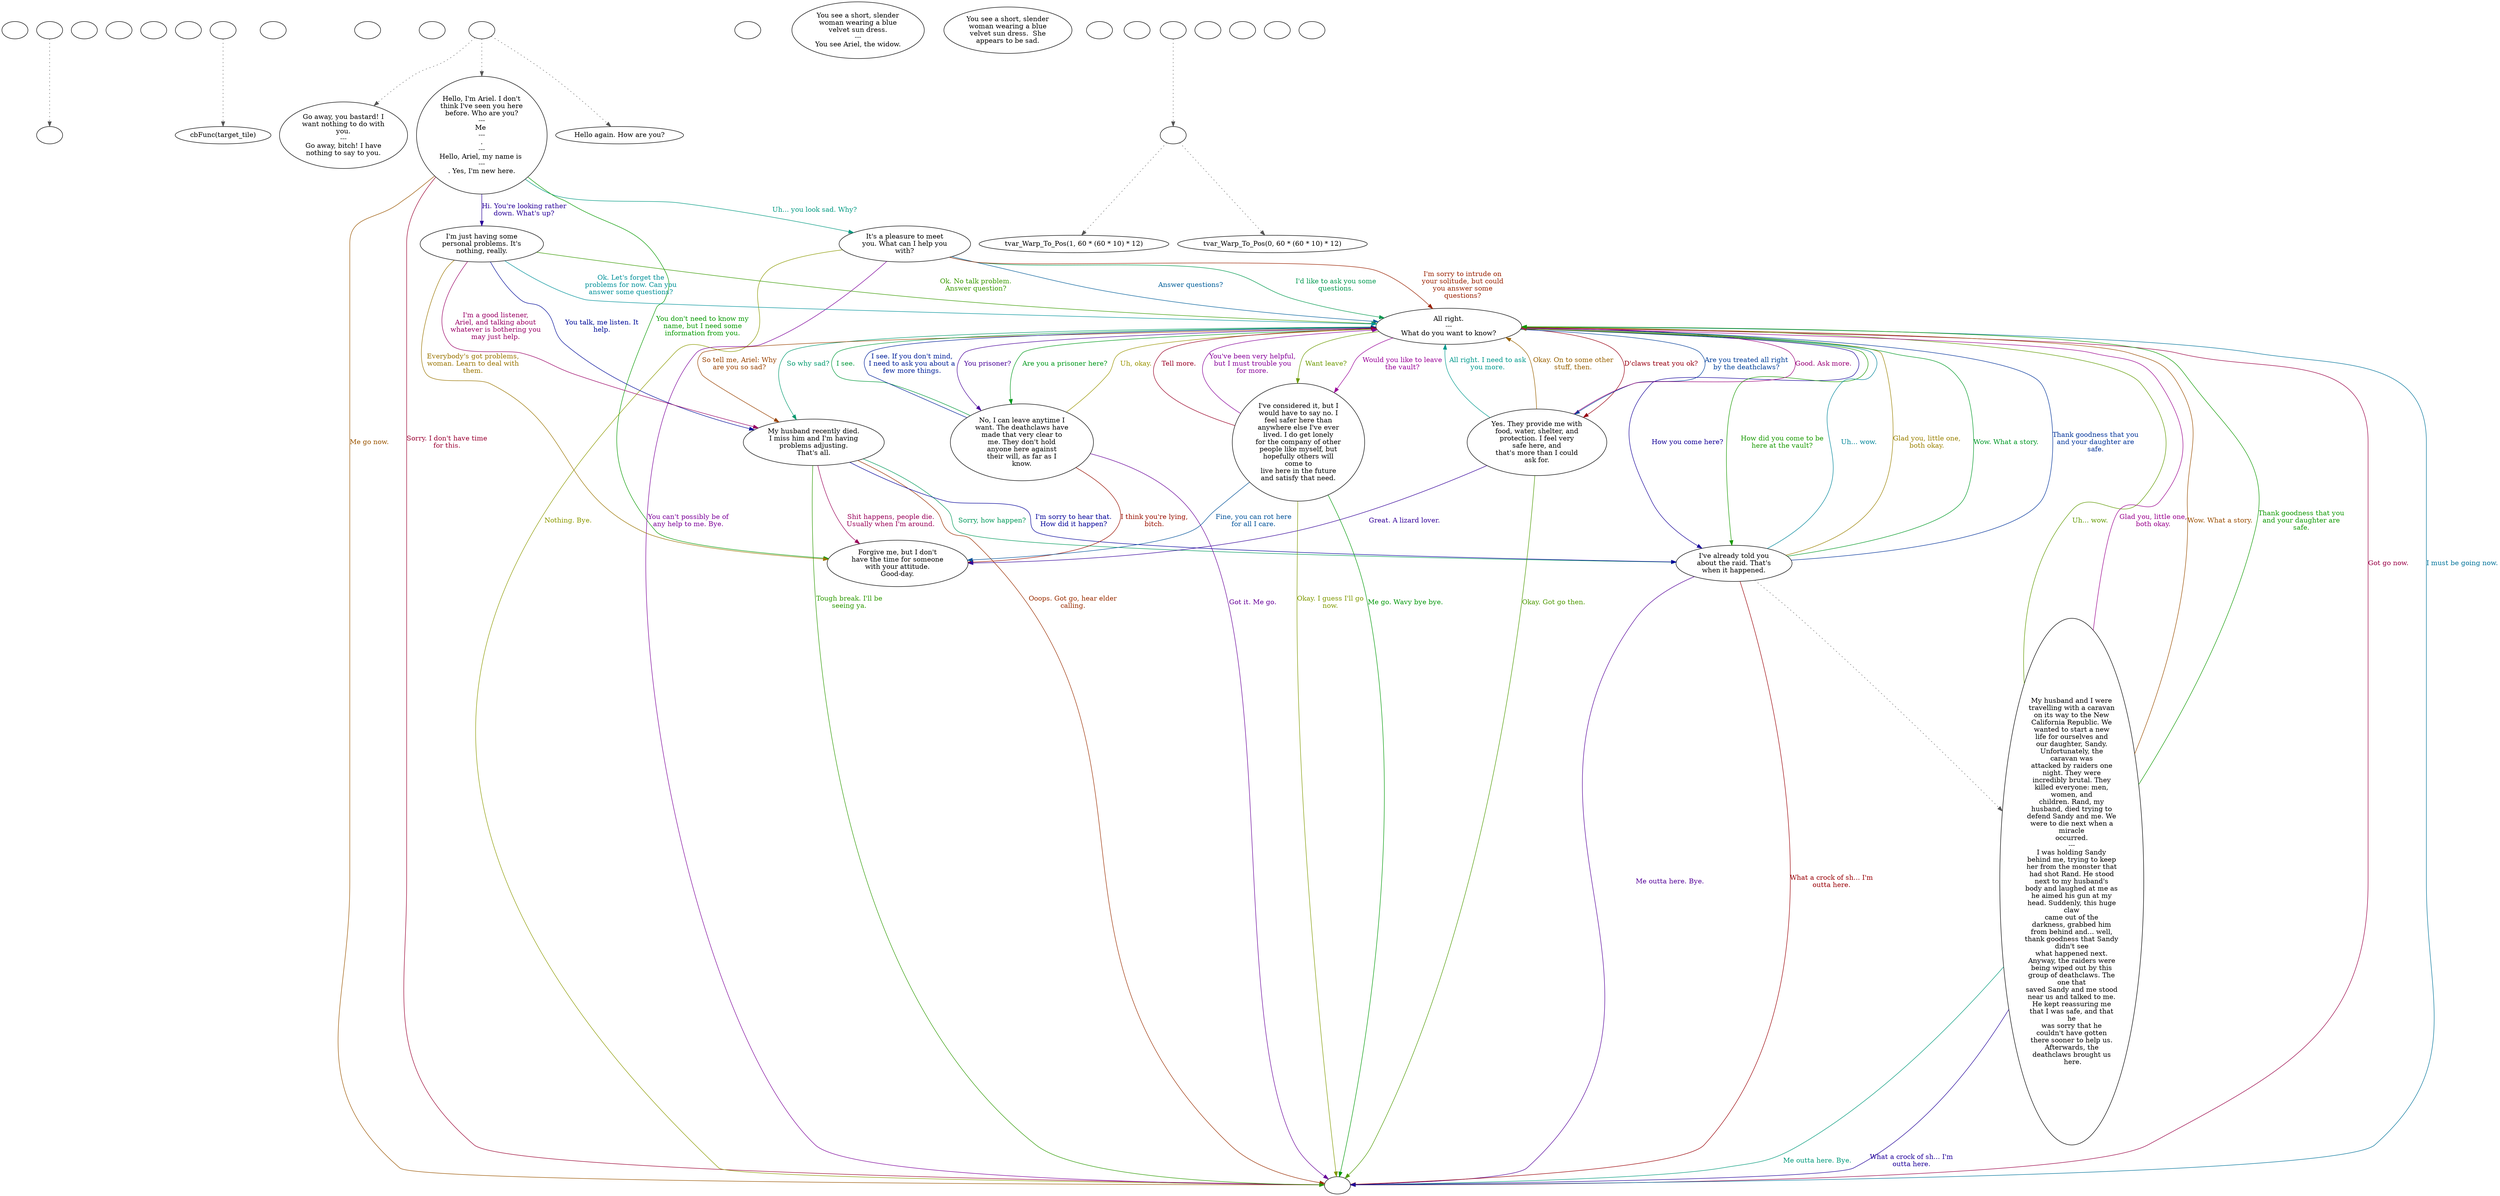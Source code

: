 digraph ocariel {
  "checkPartyMembersNearDoor" [style=filled       fillcolor="#FFFFFF"       color="#000000"]
  "checkPartyMembersNearDoor" [label=""]
  "old_pickup_p_proc" [style=filled       fillcolor="#FFFFFF"       color="#000000"]
  "old_pickup_p_proc" [label=""]
  "pickup_p_proc" [style=filled       fillcolor="#FFFFFF"       color="#000000"]
  "pickup_p_proc" -> "old_pickup_p_proc" [style=dotted color="#555555"]
  "pickup_p_proc" [label=""]
  "getTimeBit" [style=filled       fillcolor="#FFFFFF"       color="#000000"]
  "getTimeBit" [label=""]
  "getTile" [style=filled       fillcolor="#FFFFFF"       color="#000000"]
  "getTile" [label=""]
  "getTileTime" [style=filled       fillcolor="#FFFFFF"       color="#000000"]
  "getTileTime" [label=""]
  "curTimeIsGreater" [style=filled       fillcolor="#FFFFFF"       color="#000000"]
  "curTimeIsGreater" [label=""]
  "check_tile_events" [style=filled       fillcolor="#FFFFFF"       color="#000000"]
  "check_tile_events" -> "cbFunc(target_tile)" [style=dotted color="#555555"]
  "check_tile_events" [label=""]
  "tvar_Warp_To_Pos" [style=filled       fillcolor="#FFFFFF"       color="#000000"]
  "tvar_Warp_To_Pos" [label=""]
  "start" [style=filled       fillcolor="#FFFFFF"       color="#000000"]
  "start" [label=""]
  "critter_p_proc" [style=filled       fillcolor="#FFFFFF"       color="#000000"]
  "critter_p_proc" [label=""]
  "talk_p_proc" [style=filled       fillcolor="#FFFFFF"       color="#000000"]
  "talk_p_proc" -> "Node012" [style=dotted color="#555555"]
  "talk_p_proc" -> "Node001" [style=dotted color="#555555"]
  "talk_p_proc" -> "Node011" [style=dotted color="#555555"]
  "talk_p_proc" [label=""]
  "destroy_p_proc" [style=filled       fillcolor="#FFFFFF"       color="#000000"]
  "destroy_p_proc" [label=""]
  "look_at_p_proc" [style=filled       fillcolor="#FFFFFF"       color="#000000"]
  "look_at_p_proc" [label="You see a short, slender\nwoman wearing a blue\nvelvet sun dress.\n---\nYou see Ariel, the widow."]
  "description_p_proc" [style=filled       fillcolor="#FFFFFF"       color="#000000"]
  "description_p_proc" [label="You see a short, slender\nwoman wearing a blue\nvelvet sun dress.  She\nappears to be sad."]
  "use_skill_on_p_proc" [style=filled       fillcolor="#FFFFFF"       color="#000000"]
  "use_skill_on_p_proc" [label=""]
  "damage_p_proc" [style=filled       fillcolor="#FFFFFF"       color="#000000"]
  "damage_p_proc" [label=""]
  "map_enter_p_proc" [style=filled       fillcolor="#FFFFFF"       color="#000000"]
  "map_enter_p_proc" -> "check_load_pos" [style=dotted color="#555555"]
  "map_enter_p_proc" [label=""]
  "push_p_proc" [style=filled       fillcolor="#FFFFFF"       color="#000000"]
  "push_p_proc" [label=""]
  "timed_event_p_proc" [style=filled       fillcolor="#FFFFFF"       color="#000000"]
  "timed_event_p_proc" [label=""]
  "Node998" [style=filled       fillcolor="#FFFFFF"       color="#000000"]
  "Node998" [label=""]
  "Node999" [style=filled       fillcolor="#FFFFFF"       color="#000000"]
  "Node999" [label=""]
  "Node001" [style=filled       fillcolor="#FFFFFF"       color="#000000"]
  "Node001" [label="Hello, I'm Ariel. I don't\nthink I've seen you here\nbefore. Who are you?\n---\nMe \n---\n.\n---\nHello, Ariel, my name is \n---\n. Yes, I'm new here."]
  "Node001" -> "Node002" [label="Uh... you look sad. Why?" color="#009981" fontcolor="#009981"]
  "Node001" -> "Node999" [label="Me go now." color="#995400" fontcolor="#995400"]
  "Node001" -> "Node003" [label="Hi. You're looking rather\ndown. What's up?" color="#280099" fontcolor="#280099"]
  "Node001" -> "Node004" [label="You don't need to know my\nname, but I need some\ninformation from you." color="#059900" fontcolor="#059900"]
  "Node001" -> "Node999" [label="Sorry. I don't have time\nfor this." color="#990031" fontcolor="#990031"]
  "Node002" [style=filled       fillcolor="#FFFFFF"       color="#000000"]
  "Node002" [label="It's a pleasure to meet\nyou. What can I help you\nwith?"]
  "Node002" -> "Node005" [label="Answer questions?" color="#005E99" fontcolor="#005E99"]
  "Node002" -> "Node999" [label="Nothing. Bye." color="#8B9900" fontcolor="#8B9900"]
  "Node002" -> "Node999" [label="You can't possibly be of\nany help to me. Bye." color="#7B0099" fontcolor="#7B0099"]
  "Node002" -> "Node005" [label="I'd like to ask you some\nquestions." color="#00994E" fontcolor="#00994E"]
  "Node002" -> "Node005" [label="I'm sorry to intrude on\nyour solitude, but could\nyou answer some\nquestions?" color="#992100" fontcolor="#992100"]
  "Node003" [style=filled       fillcolor="#FFFFFF"       color="#000000"]
  "Node003" [label="I'm just having some\npersonal problems. It's\nnothing, really."]
  "Node003" -> "Node009" [label="You talk, me listen. It\nhelp." color="#000B99" fontcolor="#000B99"]
  "Node003" -> "Node005" [label="Ok. No talk problem.\nAnswer question?" color="#389900" fontcolor="#389900"]
  "Node003" -> "Node009" [label="I'm a good listener,\nAriel, and talking about\nwhatever is bothering you\nmay just help." color="#990065" fontcolor="#990065"]
  "Node003" -> "Node005" [label="Ok. Let's forget the\nproblems for now. Can you\nanswer some questions?" color="#009199" fontcolor="#009199"]
  "Node003" -> "Node004" [label="Everybody's got problems,\nwoman. Learn to deal with\nthem." color="#997400" fontcolor="#997400"]
  "Node004" [style=filled       fillcolor="#FFFFFF"       color="#000000"]
  "Node004" [label="Forgive me, but I don't\nhave the time for someone\nwith your attitude.\nGood-day."]
  "Node005" [style=filled       fillcolor="#FFFFFF"       color="#000000"]
  "Node005" [label="All right.\n---\nWhat do you want to know?"]
  "Node005" -> "Node006" [label="You prisoner?" color="#470099" fontcolor="#470099"]
  "Node005" -> "Node006" [label="Are you a prisoner here?" color="#00991B" fontcolor="#00991B"]
  "Node005" -> "Node007" [label="D'claws treat you ok?" color="#990012" fontcolor="#990012"]
  "Node005" -> "Node007" [label="Are you treated all right\nby the deathclaws?" color="#003F99" fontcolor="#003F99"]
  "Node005" -> "Node008" [label="Want leave?" color="#6B9900" fontcolor="#6B9900"]
  "Node005" -> "Node008" [label="Would you like to leave\nthe vault?" color="#990098" fontcolor="#990098"]
  "Node005" -> "Node009" [label="So why sad?" color="#00996E" fontcolor="#00996E"]
  "Node005" -> "Node009" [label="So tell me, Ariel: Why\nare you so sad?" color="#994100" fontcolor="#994100"]
  "Node005" -> "Node010" [label="How you come here?" color="#140099" fontcolor="#140099"]
  "Node005" -> "Node010" [label="How did you come to be\nhere at the vault?" color="#189900" fontcolor="#189900"]
  "Node005" -> "Node999" [label="Got go now." color="#990045" fontcolor="#990045"]
  "Node005" -> "Node999" [label="I must be going now." color="#007299" fontcolor="#007299"]
  "Node006" [style=filled       fillcolor="#FFFFFF"       color="#000000"]
  "Node006" [label="No, I can leave anytime I\nwant. The deathclaws have\nmade that very clear to\nme. They don't hold\nanyone here against\ntheir will, as far as I\nknow."]
  "Node006" -> "Node005" [label="Uh, okay." color="#999400" fontcolor="#999400"]
  "Node006" -> "Node999" [label="Got it. Me go." color="#670099" fontcolor="#670099"]
  "Node006" -> "Node005" [label="I see." color="#00993A" fontcolor="#00993A"]
  "Node006" -> "Node004" [label="I think you're lying,\nbitch." color="#990E00" fontcolor="#990E00"]
  "Node006" -> "Node005" [label="I see. If you don't mind,\nI need to ask you about a\nfew more things." color="#001F99" fontcolor="#001F99"]
  "Node007" [style=filled       fillcolor="#FFFFFF"       color="#000000"]
  "Node007" [label="Yes. They provide me with\nfood, water, shelter, and\nprotection. I feel very\nsafe here, and\nthat's more than I could\nask for."]
  "Node007" -> "Node999" [label="Okay. Got go then." color="#4C9900" fontcolor="#4C9900"]
  "Node007" -> "Node005" [label="Good. Ask more." color="#990078" fontcolor="#990078"]
  "Node007" -> "Node005" [label="All right. I need to ask\nyou more." color="#00998D" fontcolor="#00998D"]
  "Node007" -> "Node005" [label="Okay. On to some other\nstuff, then." color="#996100" fontcolor="#996100"]
  "Node007" -> "Node004" [label="Great. A lizard lover." color="#340099" fontcolor="#340099"]
  "Node008" [style=filled       fillcolor="#FFFFFF"       color="#000000"]
  "Node008" [label="I've considered it, but I\nwould have to say no. I\nfeel safer here than\nanywhere else I've ever\nlived. I do get lonely\nfor the company of other\npeople like myself, but\nhopefully others will\ncome to\nlive here in the future\nand satisfy that need."]
  "Node008" -> "Node999" [label="Me go. Wavy bye bye." color="#009907" fontcolor="#009907"]
  "Node008" -> "Node005" [label="Tell more." color="#990025" fontcolor="#990025"]
  "Node008" -> "Node004" [label="Fine, you can rot here\nfor all I care." color="#005299" fontcolor="#005299"]
  "Node008" -> "Node999" [label="Okay. I guess I'll go\nnow." color="#7F9900" fontcolor="#7F9900"]
  "Node008" -> "Node005" [label="You've been very helpful,\nbut I must trouble you\nfor more." color="#870099" fontcolor="#870099"]
  "Node009" [style=filled       fillcolor="#FFFFFF"       color="#000000"]
  "Node009" [label="My husband recently died.\nI miss him and I'm having\nproblems adjusting.\nThat's all."]
  "Node009" -> "Node010" [label="Sorry, how happen?" color="#00995A" fontcolor="#00995A"]
  "Node009" -> "Node999" [label="Ooops. Got go, hear elder\ncalling." color="#992D00" fontcolor="#992D00"]
  "Node009" -> "Node010" [label="I'm sorry to hear that.\nHow did it happen?" color="#010099" fontcolor="#010099"]
  "Node009" -> "Node999" [label="Tough break. I'll be\nseeing ya." color="#2C9900" fontcolor="#2C9900"]
  "Node009" -> "Node004" [label="Shit happens, people die.\nUsually when I'm around." color="#990059" fontcolor="#990059"]
  "Node010" [style=filled       fillcolor="#FFFFFF"       color="#000000"]
  "Node010" -> "Node010story" [style=dotted color="#555555"]
  "Node010" [label="I've already told you\nabout the raid. That's\nwhen it happened."]
  "Node010" -> "Node005" [label="Uh... wow." color="#008599" fontcolor="#008599"]
  "Node010" -> "Node005" [label="Glad you, little one,\nboth okay." color="#998000" fontcolor="#998000"]
  "Node010" -> "Node999" [label="Me outta here. Bye." color="#540099" fontcolor="#540099"]
  "Node010" -> "Node005" [label="Wow. What a story." color="#009927" fontcolor="#009927"]
  "Node010" -> "Node999" [label="What a crock of sh... I'm\noutta here." color="#990006" fontcolor="#990006"]
  "Node010" -> "Node005" [label="Thank goodness that you\nand your daughter are\nsafe." color="#003299" fontcolor="#003299"]
  "Node011" [style=filled       fillcolor="#FFFFFF"       color="#000000"]
  "Node011" [label="Hello again. How are you?"]
  "Node012" [style=filled       fillcolor="#FFFFFF"       color="#000000"]
  "Node012" [label="Go away, you bastard! I\nwant nothing to do with\nyou.\n---\nGo away, bitch! I have\nnothing to say to you."]
  "check_load_pos" [style=filled       fillcolor="#FFFFFF"       color="#000000"]
  "check_load_pos" -> "tvar_Warp_To_Pos(1, 60 * (60 * 10) * 12)" [style=dotted color="#555555"]
  "check_load_pos" -> "tvar_Warp_To_Pos(0, 60 * (60 * 10) * 12)" [style=dotted color="#555555"]
  "check_load_pos" [label=""]
  "tile_cb_func" [style=filled       fillcolor="#FFFFFF"       color="#000000"]
  "tile_cb_func" [label=""]
  "Node010story" [style=filled       fillcolor="#FFFFFF"       color="#000000"]
  "Node010story" [label="My husband and I were\ntravelling with a caravan\non its way to the New\nCalifornia Republic. We\nwanted to start a new\nlife for ourselves and\nour daughter, Sandy.\nUnfortunately, the\ncaravan was\nattacked by raiders one\nnight. They were\nincredibly brutal. They\nkilled everyone: men,\nwomen, and\nchildren. Rand, my\nhusband, died trying to\ndefend Sandy and me. We\nwere to die next when a\nmiracle\n occurred. \n---\nI was holding Sandy\nbehind me, trying to keep\nher from the monster that\nhad shot Rand. He stood\nnext to my husband's\nbody and laughed at me as\nhe aimed his gun at my\nhead. Suddenly, this huge\nclaw\ncame out of the\ndarkness, grabbed him\nfrom behind and... well,\nthank goodness that Sandy\ndidn't see\nwhat happened next.\nAnyway, the raiders were\nbeing wiped out by this\ngroup of deathclaws. The\none that\nsaved Sandy and me stood\nnear us and talked to me.\nHe kept reassuring me\nthat I was safe, and that\nhe\nwas sorry that he\ncouldn't have gotten\nthere sooner to help us.\nAfterwards, the\ndeathclaws brought us\n here."]
  "Node010story" -> "Node005" [label="Uh... wow." color="#5F9900" fontcolor="#5F9900"]
  "Node010story" -> "Node005" [label="Glad you, little one,\nboth okay." color="#99008C" fontcolor="#99008C"]
  "Node010story" -> "Node999" [label="Me outta here. Bye." color="#00997A" fontcolor="#00997A"]
  "Node010story" -> "Node005" [label="Wow. What a story." color="#994D00" fontcolor="#994D00"]
  "Node010story" -> "Node999" [label="What a crock of sh... I'm\noutta here." color="#200099" fontcolor="#200099"]
  "Node010story" -> "Node005" [label="Thank goodness that you\nand your daughter are\nsafe." color="#0C9900" fontcolor="#0C9900"]
}